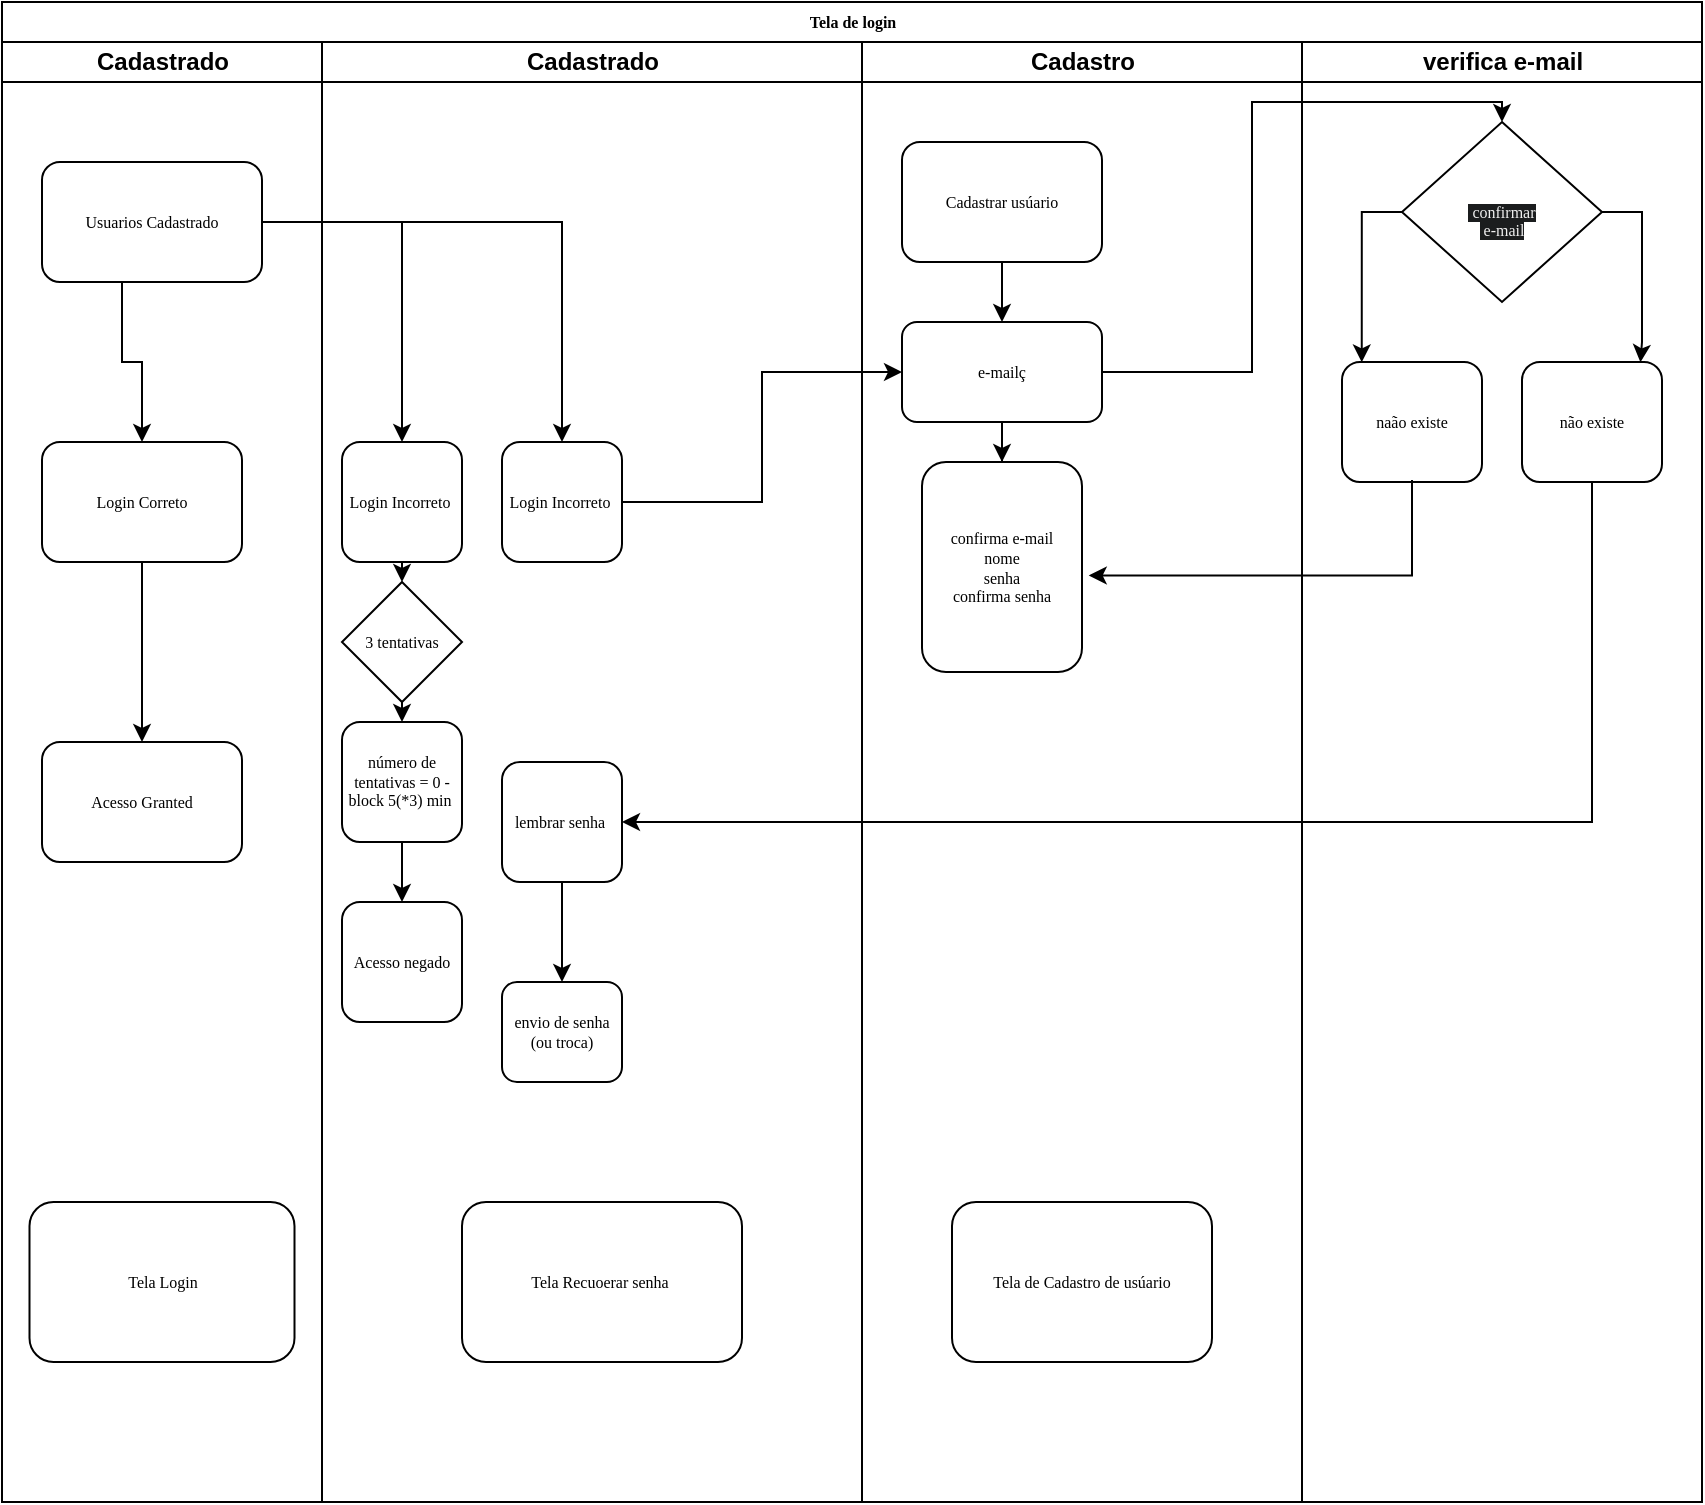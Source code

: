 <mxfile version="22.1.2" type="device">
  <diagram name="Page-1" id="74e2e168-ea6b-b213-b513-2b3c1d86103e">
    <mxGraphModel dx="1098" dy="820" grid="1" gridSize="10" guides="1" tooltips="1" connect="1" arrows="1" fold="1" page="1" pageScale="1" pageWidth="1100" pageHeight="850" background="none" math="0" shadow="0">
      <root>
        <mxCell id="0" />
        <mxCell id="1" parent="0" />
        <mxCell id="77e6c97f196da883-1" value="Tela de login" style="swimlane;html=1;childLayout=stackLayout;startSize=20;rounded=0;shadow=0;labelBackgroundColor=none;strokeWidth=1;fontFamily=Verdana;fontSize=8;align=center;" parent="1" vertex="1">
          <mxGeometry x="70" y="40" width="850" height="750" as="geometry" />
        </mxCell>
        <mxCell id="77e6c97f196da883-2" value="Cadastrado" style="swimlane;html=1;startSize=20;" parent="77e6c97f196da883-1" vertex="1">
          <mxGeometry y="20" width="160" height="730" as="geometry">
            <mxRectangle y="20" width="40" height="730" as="alternateBounds" />
          </mxGeometry>
        </mxCell>
        <mxCell id="ts5IIC8_dHY75ToimOqZ-5" style="edgeStyle=orthogonalEdgeStyle;rounded=0;orthogonalLoop=1;jettySize=auto;html=1;entryX=0.5;entryY=0;entryDx=0;entryDy=0;" edge="1" parent="77e6c97f196da883-2" source="77e6c97f196da883-8" target="77e6c97f196da883-9">
          <mxGeometry relative="1" as="geometry">
            <Array as="points">
              <mxPoint x="60" y="160" />
              <mxPoint x="70" y="160" />
            </Array>
          </mxGeometry>
        </mxCell>
        <mxCell id="77e6c97f196da883-8" value="Usuarios Cadastrado" style="rounded=1;whiteSpace=wrap;html=1;shadow=0;labelBackgroundColor=none;strokeWidth=1;fontFamily=Verdana;fontSize=8;align=center;" parent="77e6c97f196da883-2" vertex="1">
          <mxGeometry x="20" y="60" width="110" height="60" as="geometry" />
        </mxCell>
        <mxCell id="ts5IIC8_dHY75ToimOqZ-9" style="edgeStyle=orthogonalEdgeStyle;rounded=0;orthogonalLoop=1;jettySize=auto;html=1;exitX=0.5;exitY=1;exitDx=0;exitDy=0;entryX=0.5;entryY=0;entryDx=0;entryDy=0;" edge="1" parent="77e6c97f196da883-2" source="77e6c97f196da883-9" target="ts5IIC8_dHY75ToimOqZ-8">
          <mxGeometry relative="1" as="geometry" />
        </mxCell>
        <mxCell id="77e6c97f196da883-9" value="Login Correto" style="rounded=1;whiteSpace=wrap;html=1;shadow=0;labelBackgroundColor=none;strokeWidth=1;fontFamily=Verdana;fontSize=8;align=center;" parent="77e6c97f196da883-2" vertex="1">
          <mxGeometry x="20" y="200" width="100" height="60" as="geometry" />
        </mxCell>
        <mxCell id="ts5IIC8_dHY75ToimOqZ-8" value="Acesso Granted" style="rounded=1;whiteSpace=wrap;html=1;shadow=0;labelBackgroundColor=none;strokeWidth=1;fontFamily=Verdana;fontSize=8;align=center;" vertex="1" parent="77e6c97f196da883-2">
          <mxGeometry x="20" y="350" width="100" height="60" as="geometry" />
        </mxCell>
        <mxCell id="ts5IIC8_dHY75ToimOqZ-94" value="Tela Login" style="rounded=1;whiteSpace=wrap;html=1;shadow=0;labelBackgroundColor=none;strokeWidth=1;fontFamily=Verdana;fontSize=8;align=center;" vertex="1" parent="77e6c97f196da883-2">
          <mxGeometry x="13.75" y="580" width="132.5" height="80" as="geometry" />
        </mxCell>
        <mxCell id="77e6c97f196da883-3" value="Cadastrado" style="swimlane;html=1;startSize=20;" parent="77e6c97f196da883-1" vertex="1">
          <mxGeometry x="160" y="20" width="270" height="730" as="geometry" />
        </mxCell>
        <mxCell id="ts5IIC8_dHY75ToimOqZ-18" style="edgeStyle=orthogonalEdgeStyle;rounded=0;orthogonalLoop=1;jettySize=auto;html=1;exitX=0.5;exitY=1;exitDx=0;exitDy=0;entryX=0.5;entryY=0;entryDx=0;entryDy=0;" edge="1" parent="77e6c97f196da883-3" source="77e6c97f196da883-11" target="ts5IIC8_dHY75ToimOqZ-17">
          <mxGeometry relative="1" as="geometry" />
        </mxCell>
        <mxCell id="77e6c97f196da883-11" value="Login Incorreto&amp;nbsp;" style="rounded=1;whiteSpace=wrap;html=1;shadow=0;labelBackgroundColor=none;strokeWidth=1;fontFamily=Verdana;fontSize=8;align=center;" parent="77e6c97f196da883-3" vertex="1">
          <mxGeometry x="10" y="200" width="60" height="60" as="geometry" />
        </mxCell>
        <mxCell id="ts5IIC8_dHY75ToimOqZ-6" value="Login Incorreto&amp;nbsp;" style="rounded=1;whiteSpace=wrap;html=1;shadow=0;labelBackgroundColor=none;strokeWidth=1;fontFamily=Verdana;fontSize=8;align=center;" vertex="1" parent="77e6c97f196da883-3">
          <mxGeometry x="90" y="200" width="60" height="60" as="geometry" />
        </mxCell>
        <mxCell id="ts5IIC8_dHY75ToimOqZ-20" style="edgeStyle=orthogonalEdgeStyle;rounded=0;orthogonalLoop=1;jettySize=auto;html=1;exitX=0.5;exitY=1;exitDx=0;exitDy=0;entryX=0.5;entryY=0;entryDx=0;entryDy=0;" edge="1" parent="77e6c97f196da883-3" source="ts5IIC8_dHY75ToimOqZ-13" target="ts5IIC8_dHY75ToimOqZ-14">
          <mxGeometry relative="1" as="geometry" />
        </mxCell>
        <mxCell id="ts5IIC8_dHY75ToimOqZ-13" value="número de tentativas = 0 - block 5(*3) min&amp;nbsp;" style="rounded=1;whiteSpace=wrap;html=1;shadow=0;labelBackgroundColor=none;strokeWidth=1;fontFamily=Verdana;fontSize=8;align=center;" vertex="1" parent="77e6c97f196da883-3">
          <mxGeometry x="10" y="340" width="60" height="60" as="geometry" />
        </mxCell>
        <mxCell id="ts5IIC8_dHY75ToimOqZ-14" value="Acesso negado" style="rounded=1;whiteSpace=wrap;html=1;shadow=0;labelBackgroundColor=none;strokeWidth=1;fontFamily=Verdana;fontSize=8;align=center;" vertex="1" parent="77e6c97f196da883-3">
          <mxGeometry x="10" y="430" width="60" height="60" as="geometry" />
        </mxCell>
        <mxCell id="ts5IIC8_dHY75ToimOqZ-19" style="edgeStyle=orthogonalEdgeStyle;rounded=0;orthogonalLoop=1;jettySize=auto;html=1;exitX=0.5;exitY=1;exitDx=0;exitDy=0;entryX=0.5;entryY=0;entryDx=0;entryDy=0;" edge="1" parent="77e6c97f196da883-3" source="ts5IIC8_dHY75ToimOqZ-17" target="ts5IIC8_dHY75ToimOqZ-13">
          <mxGeometry relative="1" as="geometry" />
        </mxCell>
        <mxCell id="ts5IIC8_dHY75ToimOqZ-17" value="3 tentativas" style="rhombus;whiteSpace=wrap;html=1;rounded=0;shadow=0;labelBackgroundColor=none;strokeWidth=1;fontFamily=Verdana;fontSize=8;align=center;" vertex="1" parent="77e6c97f196da883-3">
          <mxGeometry x="10" y="270" width="60" height="60" as="geometry" />
        </mxCell>
        <mxCell id="ts5IIC8_dHY75ToimOqZ-24" value="" style="edgeStyle=orthogonalEdgeStyle;rounded=0;orthogonalLoop=1;jettySize=auto;html=1;" edge="1" parent="77e6c97f196da883-3" source="ts5IIC8_dHY75ToimOqZ-22" target="ts5IIC8_dHY75ToimOqZ-23">
          <mxGeometry relative="1" as="geometry" />
        </mxCell>
        <mxCell id="ts5IIC8_dHY75ToimOqZ-22" value="lembrar senha&amp;nbsp;" style="rounded=1;whiteSpace=wrap;html=1;shadow=0;labelBackgroundColor=none;strokeWidth=1;fontFamily=Verdana;fontSize=8;align=center;" vertex="1" parent="77e6c97f196da883-3">
          <mxGeometry x="90" y="360" width="60" height="60" as="geometry" />
        </mxCell>
        <mxCell id="ts5IIC8_dHY75ToimOqZ-23" value="envio de senha (ou troca)" style="whiteSpace=wrap;html=1;fontSize=8;fontFamily=Verdana;rounded=1;shadow=0;labelBackgroundColor=none;strokeWidth=1;" vertex="1" parent="77e6c97f196da883-3">
          <mxGeometry x="90" y="470" width="60" height="50" as="geometry" />
        </mxCell>
        <mxCell id="ts5IIC8_dHY75ToimOqZ-95" value="Tela Recuoerar senha&amp;nbsp;" style="rounded=1;whiteSpace=wrap;html=1;shadow=0;labelBackgroundColor=none;strokeWidth=1;fontFamily=Verdana;fontSize=8;align=center;" vertex="1" parent="77e6c97f196da883-3">
          <mxGeometry x="70" y="580" width="140" height="80" as="geometry" />
        </mxCell>
        <mxCell id="77e6c97f196da883-4" value="Cadastro" style="swimlane;html=1;startSize=20;" parent="77e6c97f196da883-1" vertex="1">
          <mxGeometry x="430" y="20" width="220" height="730" as="geometry" />
        </mxCell>
        <mxCell id="ts5IIC8_dHY75ToimOqZ-70" value="" style="edgeStyle=orthogonalEdgeStyle;rounded=0;orthogonalLoop=1;jettySize=auto;html=1;" edge="1" parent="77e6c97f196da883-4" source="ts5IIC8_dHY75ToimOqZ-3" target="ts5IIC8_dHY75ToimOqZ-69">
          <mxGeometry relative="1" as="geometry" />
        </mxCell>
        <mxCell id="ts5IIC8_dHY75ToimOqZ-3" value="e-mailç" style="rounded=1;whiteSpace=wrap;html=1;shadow=0;labelBackgroundColor=none;strokeWidth=1;fontFamily=Verdana;fontSize=8;align=center;" vertex="1" parent="77e6c97f196da883-4">
          <mxGeometry x="20" y="140" width="100" height="50" as="geometry" />
        </mxCell>
        <mxCell id="ts5IIC8_dHY75ToimOqZ-30" style="edgeStyle=orthogonalEdgeStyle;rounded=0;orthogonalLoop=1;jettySize=auto;html=1;exitX=0.5;exitY=1;exitDx=0;exitDy=0;entryX=0.5;entryY=0;entryDx=0;entryDy=0;" edge="1" parent="77e6c97f196da883-4" source="77e6c97f196da883-12" target="ts5IIC8_dHY75ToimOqZ-3">
          <mxGeometry relative="1" as="geometry" />
        </mxCell>
        <mxCell id="77e6c97f196da883-12" value="Cadastrar usúario" style="rounded=1;whiteSpace=wrap;html=1;shadow=0;labelBackgroundColor=none;strokeWidth=1;fontFamily=Verdana;fontSize=8;align=center;" parent="77e6c97f196da883-4" vertex="1">
          <mxGeometry x="20" y="50" width="100" height="60" as="geometry" />
        </mxCell>
        <mxCell id="ts5IIC8_dHY75ToimOqZ-69" value="confirma e-mail&lt;br&gt;nome&lt;br&gt;senha&lt;br&gt;confirma senha" style="whiteSpace=wrap;html=1;fontSize=8;fontFamily=Verdana;rounded=1;shadow=0;labelBackgroundColor=none;strokeWidth=1;" vertex="1" parent="77e6c97f196da883-4">
          <mxGeometry x="30" y="210" width="80" height="105" as="geometry" />
        </mxCell>
        <mxCell id="ts5IIC8_dHY75ToimOqZ-96" value="Tela de Cadastro de usúario" style="rounded=1;whiteSpace=wrap;html=1;shadow=0;labelBackgroundColor=none;strokeWidth=1;fontFamily=Verdana;fontSize=8;align=center;" vertex="1" parent="77e6c97f196da883-4">
          <mxGeometry x="45" y="580" width="130" height="80" as="geometry" />
        </mxCell>
        <mxCell id="77e6c97f196da883-5" value="verifica e-mail" style="swimlane;html=1;startSize=20;" parent="77e6c97f196da883-1" vertex="1">
          <mxGeometry x="650" y="20" width="200" height="730" as="geometry" />
        </mxCell>
        <mxCell id="77e6c97f196da883-17" value="não existe" style="rounded=1;whiteSpace=wrap;html=1;shadow=0;labelBackgroundColor=none;strokeWidth=1;fontFamily=Verdana;fontSize=8;align=center;" parent="77e6c97f196da883-5" vertex="1">
          <mxGeometry x="110" y="160" width="70" height="60" as="geometry" />
        </mxCell>
        <mxCell id="77e6c97f196da883-13" value="&lt;br&gt;&lt;span style=&quot;color: rgb(240, 240, 240); font-family: Verdana; font-size: 8px; font-style: normal; font-variant-ligatures: normal; font-variant-caps: normal; font-weight: 400; letter-spacing: normal; orphans: 2; text-align: center; text-indent: 0px; text-transform: none; widows: 2; word-spacing: 0px; -webkit-text-stroke-width: 0px; background-color: rgb(27, 29, 30); text-decoration-thickness: initial; text-decoration-style: initial; text-decoration-color: initial; float: none; display: inline !important;&quot;&gt;&amp;nbsp;confirmar&lt;br&gt;&amp;nbsp;e-mail&lt;/span&gt;&lt;br&gt;" style="rhombus;whiteSpace=wrap;html=1;rounded=0;shadow=0;labelBackgroundColor=none;strokeWidth=1;fontFamily=Verdana;fontSize=8;align=center;" parent="77e6c97f196da883-5" vertex="1">
          <mxGeometry x="50" y="40" width="100" height="90" as="geometry" />
        </mxCell>
        <mxCell id="ts5IIC8_dHY75ToimOqZ-76" value="naão existe" style="rounded=1;whiteSpace=wrap;html=1;shadow=0;labelBackgroundColor=none;strokeWidth=1;fontFamily=Verdana;fontSize=8;align=center;" vertex="1" parent="77e6c97f196da883-5">
          <mxGeometry x="20" y="160" width="70" height="60" as="geometry" />
        </mxCell>
        <mxCell id="ts5IIC8_dHY75ToimOqZ-79" style="edgeStyle=orthogonalEdgeStyle;rounded=0;orthogonalLoop=1;jettySize=auto;html=1;exitX=0;exitY=0.5;exitDx=0;exitDy=0;entryX=0.141;entryY=0.003;entryDx=0;entryDy=0;entryPerimeter=0;" edge="1" parent="77e6c97f196da883-5" source="77e6c97f196da883-13" target="ts5IIC8_dHY75ToimOqZ-76">
          <mxGeometry relative="1" as="geometry" />
        </mxCell>
        <mxCell id="ts5IIC8_dHY75ToimOqZ-80" style="edgeStyle=orthogonalEdgeStyle;rounded=0;orthogonalLoop=1;jettySize=auto;html=1;exitX=1;exitY=0.5;exitDx=0;exitDy=0;entryX=0.846;entryY=0.003;entryDx=0;entryDy=0;entryPerimeter=0;" edge="1" parent="77e6c97f196da883-5" source="77e6c97f196da883-13" target="77e6c97f196da883-17">
          <mxGeometry relative="1" as="geometry" />
        </mxCell>
        <mxCell id="ts5IIC8_dHY75ToimOqZ-1" style="edgeStyle=orthogonalEdgeStyle;rounded=0;orthogonalLoop=1;jettySize=auto;html=1;exitX=1;exitY=0.5;exitDx=0;exitDy=0;" edge="1" parent="77e6c97f196da883-1" source="77e6c97f196da883-8" target="77e6c97f196da883-11">
          <mxGeometry relative="1" as="geometry" />
        </mxCell>
        <mxCell id="ts5IIC8_dHY75ToimOqZ-7" style="edgeStyle=orthogonalEdgeStyle;rounded=0;orthogonalLoop=1;jettySize=auto;html=1;exitX=1;exitY=0.5;exitDx=0;exitDy=0;entryX=0.5;entryY=0;entryDx=0;entryDy=0;" edge="1" parent="77e6c97f196da883-1" source="77e6c97f196da883-8" target="ts5IIC8_dHY75ToimOqZ-6">
          <mxGeometry relative="1" as="geometry" />
        </mxCell>
        <mxCell id="ts5IIC8_dHY75ToimOqZ-81" style="edgeStyle=orthogonalEdgeStyle;rounded=0;orthogonalLoop=1;jettySize=auto;html=1;exitX=1;exitY=0.5;exitDx=0;exitDy=0;entryX=0.5;entryY=0;entryDx=0;entryDy=0;" edge="1" parent="77e6c97f196da883-1" source="ts5IIC8_dHY75ToimOqZ-3" target="77e6c97f196da883-13">
          <mxGeometry relative="1" as="geometry">
            <Array as="points">
              <mxPoint x="625" y="185" />
              <mxPoint x="625" y="50" />
              <mxPoint x="750" y="50" />
            </Array>
          </mxGeometry>
        </mxCell>
        <mxCell id="ts5IIC8_dHY75ToimOqZ-82" style="edgeStyle=orthogonalEdgeStyle;rounded=0;orthogonalLoop=1;jettySize=auto;html=1;exitX=1;exitY=0.5;exitDx=0;exitDy=0;entryX=0;entryY=0.5;entryDx=0;entryDy=0;" edge="1" parent="77e6c97f196da883-1" source="ts5IIC8_dHY75ToimOqZ-6" target="ts5IIC8_dHY75ToimOqZ-3">
          <mxGeometry relative="1" as="geometry" />
        </mxCell>
        <mxCell id="ts5IIC8_dHY75ToimOqZ-85" style="edgeStyle=orthogonalEdgeStyle;rounded=0;orthogonalLoop=1;jettySize=auto;html=1;entryX=1.042;entryY=0.55;entryDx=0;entryDy=0;entryPerimeter=0;" edge="1" parent="77e6c97f196da883-1">
          <mxGeometry relative="1" as="geometry">
            <mxPoint x="705" y="239.0" as="sourcePoint" />
            <mxPoint x="543.36" y="286.75" as="targetPoint" />
            <Array as="points">
              <mxPoint x="705" y="287" />
            </Array>
          </mxGeometry>
        </mxCell>
        <mxCell id="ts5IIC8_dHY75ToimOqZ-86" style="edgeStyle=orthogonalEdgeStyle;rounded=0;orthogonalLoop=1;jettySize=auto;html=1;exitX=0.5;exitY=1;exitDx=0;exitDy=0;entryX=1;entryY=0.5;entryDx=0;entryDy=0;" edge="1" parent="77e6c97f196da883-1" source="77e6c97f196da883-17" target="ts5IIC8_dHY75ToimOqZ-22">
          <mxGeometry relative="1" as="geometry" />
        </mxCell>
      </root>
    </mxGraphModel>
  </diagram>
</mxfile>
